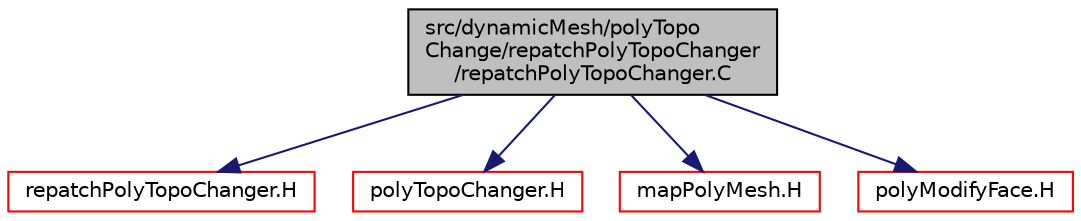 digraph "src/dynamicMesh/polyTopoChange/repatchPolyTopoChanger/repatchPolyTopoChanger.C"
{
  bgcolor="transparent";
  edge [fontname="Helvetica",fontsize="10",labelfontname="Helvetica",labelfontsize="10"];
  node [fontname="Helvetica",fontsize="10",shape=record];
  Node1 [label="src/dynamicMesh/polyTopo\lChange/repatchPolyTopoChanger\l/repatchPolyTopoChanger.C",height=0.2,width=0.4,color="black", fillcolor="grey75", style="filled", fontcolor="black"];
  Node1 -> Node2 [color="midnightblue",fontsize="10",style="solid",fontname="Helvetica"];
  Node2 [label="repatchPolyTopoChanger.H",height=0.2,width=0.4,color="red",URL="$a05022.html"];
  Node1 -> Node3 [color="midnightblue",fontsize="10",style="solid",fontname="Helvetica"];
  Node3 [label="polyTopoChanger.H",height=0.2,width=0.4,color="red",URL="$a05020.html"];
  Node1 -> Node4 [color="midnightblue",fontsize="10",style="solid",fontname="Helvetica"];
  Node4 [label="mapPolyMesh.H",height=0.2,width=0.4,color="red",URL="$a08753.html"];
  Node1 -> Node5 [color="midnightblue",fontsize="10",style="solid",fontname="Helvetica"];
  Node5 [label="polyModifyFace.H",height=0.2,width=0.4,color="red",URL="$a04988.html"];
}
